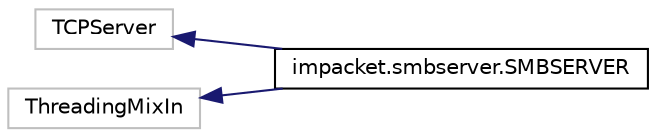 digraph "Graphical Class Hierarchy"
{
  edge [fontname="Helvetica",fontsize="10",labelfontname="Helvetica",labelfontsize="10"];
  node [fontname="Helvetica",fontsize="10",shape=record];
  rankdir="LR";
  Node54 [label="TCPServer",height=0.2,width=0.4,color="grey75", fillcolor="white", style="filled"];
  Node54 -> Node0 [dir="back",color="midnightblue",fontsize="10",style="solid",fontname="Helvetica"];
  Node0 [label="impacket.smbserver.SMBSERVER",height=0.2,width=0.4,color="black", fillcolor="white", style="filled",URL="$classimpacket_1_1smbserver_1_1_s_m_b_s_e_r_v_e_r.html"];
  Node38 [label="ThreadingMixIn",height=0.2,width=0.4,color="grey75", fillcolor="white", style="filled"];
  Node38 -> Node0 [dir="back",color="midnightblue",fontsize="10",style="solid",fontname="Helvetica"];
}
